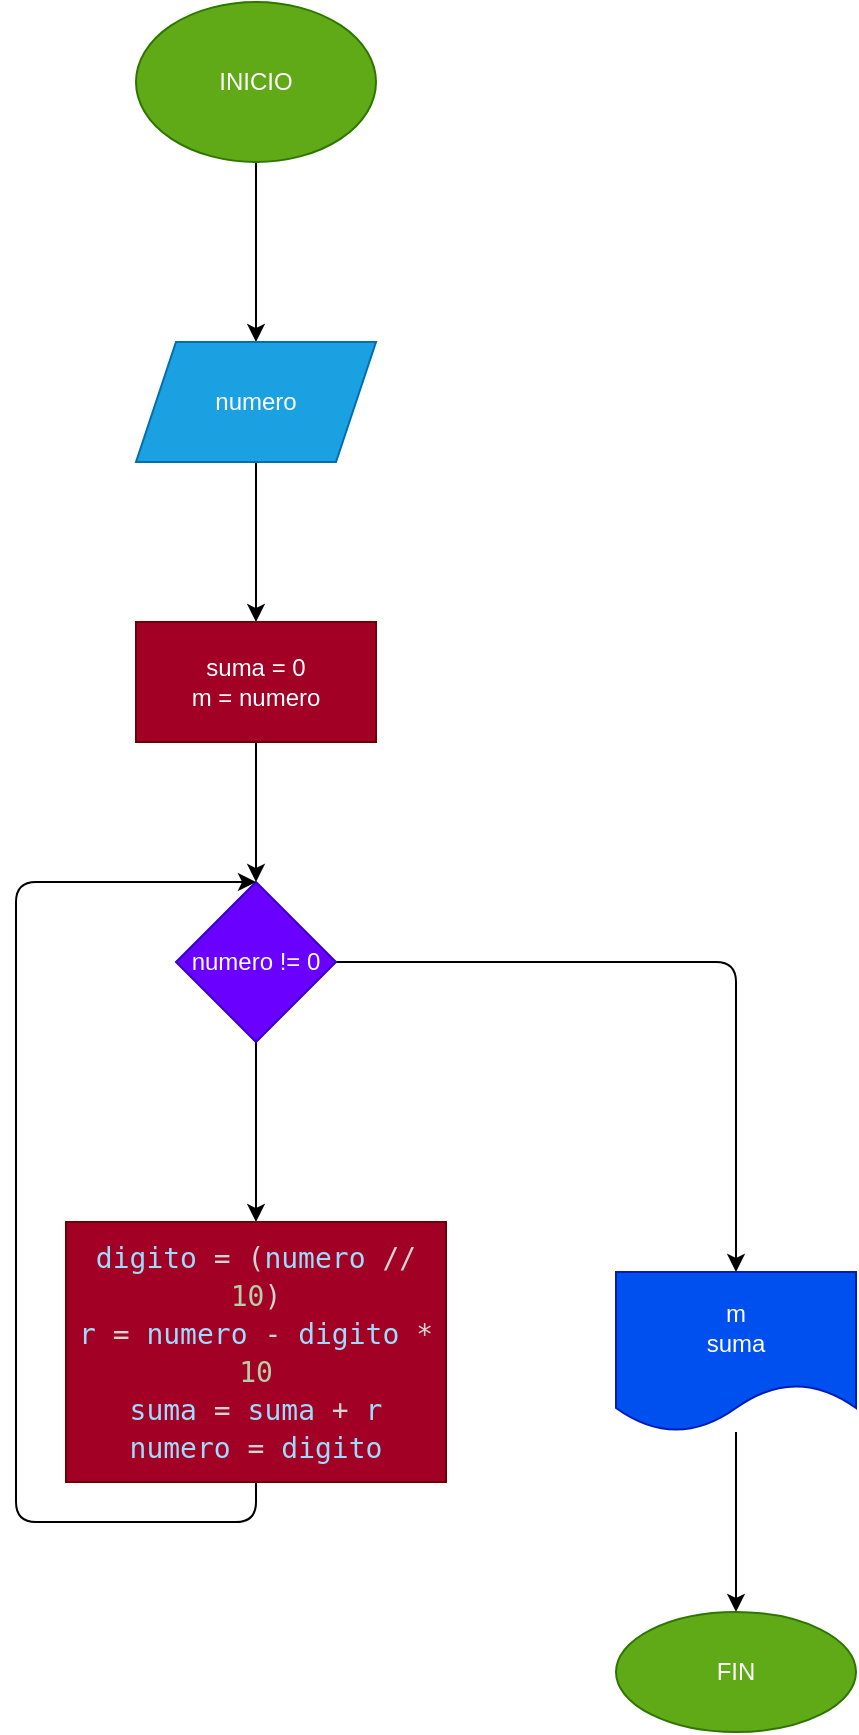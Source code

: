 <mxfile>
    <diagram id="GASWNyYsecaYYMCWdUuF" name="Page-1">
        <mxGraphModel dx="576" dy="459" grid="1" gridSize="10" guides="1" tooltips="1" connect="1" arrows="1" fold="1" page="1" pageScale="1" pageWidth="827" pageHeight="1169" math="0" shadow="0">
            <root>
                <mxCell id="0"/>
                <mxCell id="1" parent="0"/>
                <mxCell id="6" value="" style="edgeStyle=none;html=1;" edge="1" parent="1" source="2" target="5">
                    <mxGeometry relative="1" as="geometry"/>
                </mxCell>
                <mxCell id="2" value="INICIO" style="ellipse;whiteSpace=wrap;html=1;fillColor=#60a917;fontColor=#ffffff;strokeColor=#2D7600;" parent="1" vertex="1">
                    <mxGeometry x="130" y="200" width="120" height="80" as="geometry"/>
                </mxCell>
                <mxCell id="8" value="" style="edgeStyle=none;html=1;" edge="1" parent="1" source="5" target="7">
                    <mxGeometry relative="1" as="geometry"/>
                </mxCell>
                <mxCell id="5" value="numero" style="shape=parallelogram;perimeter=parallelogramPerimeter;whiteSpace=wrap;html=1;fixedSize=1;fillColor=#1ba1e2;fontColor=#ffffff;strokeColor=#006EAF;" vertex="1" parent="1">
                    <mxGeometry x="130" y="370" width="120" height="60" as="geometry"/>
                </mxCell>
                <mxCell id="10" value="" style="edgeStyle=none;html=1;" edge="1" parent="1" source="7" target="9">
                    <mxGeometry relative="1" as="geometry"/>
                </mxCell>
                <mxCell id="7" value="suma = 0&lt;br&gt;m = numero" style="whiteSpace=wrap;html=1;fillColor=#a20025;fontColor=#ffffff;strokeColor=#6F0000;" vertex="1" parent="1">
                    <mxGeometry x="130" y="510" width="120" height="60" as="geometry"/>
                </mxCell>
                <mxCell id="12" value="" style="edgeStyle=none;html=1;" edge="1" parent="1" source="9" target="11">
                    <mxGeometry relative="1" as="geometry"/>
                </mxCell>
                <mxCell id="15" value="" style="edgeStyle=orthogonalEdgeStyle;html=1;" edge="1" parent="1" source="9" target="14">
                    <mxGeometry relative="1" as="geometry"/>
                </mxCell>
                <mxCell id="9" value="numero != 0" style="rhombus;whiteSpace=wrap;html=1;fillColor=#6a00ff;fontColor=#ffffff;strokeColor=#3700CC;" vertex="1" parent="1">
                    <mxGeometry x="150" y="640" width="80" height="80" as="geometry"/>
                </mxCell>
                <mxCell id="13" style="edgeStyle=orthogonalEdgeStyle;html=1;entryX=0.5;entryY=0;entryDx=0;entryDy=0;exitX=0.5;exitY=1;exitDx=0;exitDy=0;" edge="1" parent="1" source="11" target="9">
                    <mxGeometry relative="1" as="geometry">
                        <mxPoint x="190" y="950" as="sourcePoint"/>
                        <Array as="points">
                            <mxPoint x="190" y="960"/>
                            <mxPoint x="70" y="960"/>
                            <mxPoint x="70" y="640"/>
                        </Array>
                    </mxGeometry>
                </mxCell>
                <mxCell id="11" value="&lt;div style=&quot;color: rgb(212 , 212 , 212) ; font-family: &amp;#34;droid sans mono&amp;#34; , &amp;#34;monospace&amp;#34; , monospace ; font-size: 14px ; line-height: 19px&quot;&gt;&lt;div&gt;    &lt;span style=&quot;color: rgb(156 , 220 , 254)&quot;&gt;digito&lt;/span&gt; = (&lt;span style=&quot;color: rgb(156 , 220 , 254)&quot;&gt;numero&lt;/span&gt; // &lt;span style=&quot;color: rgb(181 , 206 , 168)&quot;&gt;10&lt;/span&gt;)&lt;/div&gt;&lt;div&gt;    &lt;span style=&quot;color: #9cdcfe&quot;&gt;r&lt;/span&gt; = &lt;span style=&quot;color: #9cdcfe&quot;&gt;numero&lt;/span&gt; - &lt;span style=&quot;color: #9cdcfe&quot;&gt;digito&lt;/span&gt; * &lt;span style=&quot;color: #b5cea8&quot;&gt;10&lt;/span&gt;&lt;/div&gt;&lt;div&gt;    &lt;span style=&quot;color: #9cdcfe&quot;&gt;suma&lt;/span&gt; = &lt;span style=&quot;color: #9cdcfe&quot;&gt;suma&lt;/span&gt; + &lt;span style=&quot;color: #9cdcfe&quot;&gt;r&lt;/span&gt;&lt;/div&gt;&lt;div&gt;    &lt;span style=&quot;color: rgb(156 , 220 , 254)&quot;&gt;numero&lt;/span&gt; = &lt;span style=&quot;color: rgb(156 , 220 , 254)&quot;&gt;digito&lt;/span&gt;&lt;/div&gt;&lt;/div&gt;" style="whiteSpace=wrap;html=1;fillColor=#a20025;fontColor=#ffffff;strokeColor=#6F0000;" vertex="1" parent="1">
                    <mxGeometry x="95" y="810" width="190" height="130" as="geometry"/>
                </mxCell>
                <mxCell id="17" value="" style="edgeStyle=orthogonalEdgeStyle;html=1;" edge="1" parent="1" source="14" target="16">
                    <mxGeometry relative="1" as="geometry"/>
                </mxCell>
                <mxCell id="14" value="m&lt;br&gt;suma" style="shape=document;whiteSpace=wrap;html=1;boundedLbl=1;fillColor=#0050ef;fontColor=#ffffff;strokeColor=#001DBC;" vertex="1" parent="1">
                    <mxGeometry x="370" y="835" width="120" height="80" as="geometry"/>
                </mxCell>
                <mxCell id="16" value="FIN" style="ellipse;whiteSpace=wrap;html=1;fillColor=#60a917;fontColor=#ffffff;strokeColor=#2D7600;" vertex="1" parent="1">
                    <mxGeometry x="370" y="1005" width="120" height="60" as="geometry"/>
                </mxCell>
            </root>
        </mxGraphModel>
    </diagram>
</mxfile>
